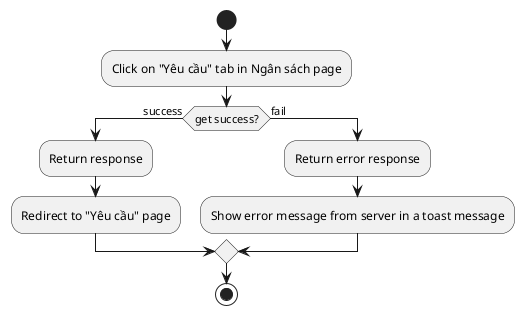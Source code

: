 @startuml
start
:Click on "Yêu cầu" tab in Ngân sách page;
if (get success?) then (success)
    :Return response;
    :Redirect to "Yêu cầu" page;
else (fail)
    :Return error response;
    :Show error message from server in a toast message;
endif
stop
@enduml